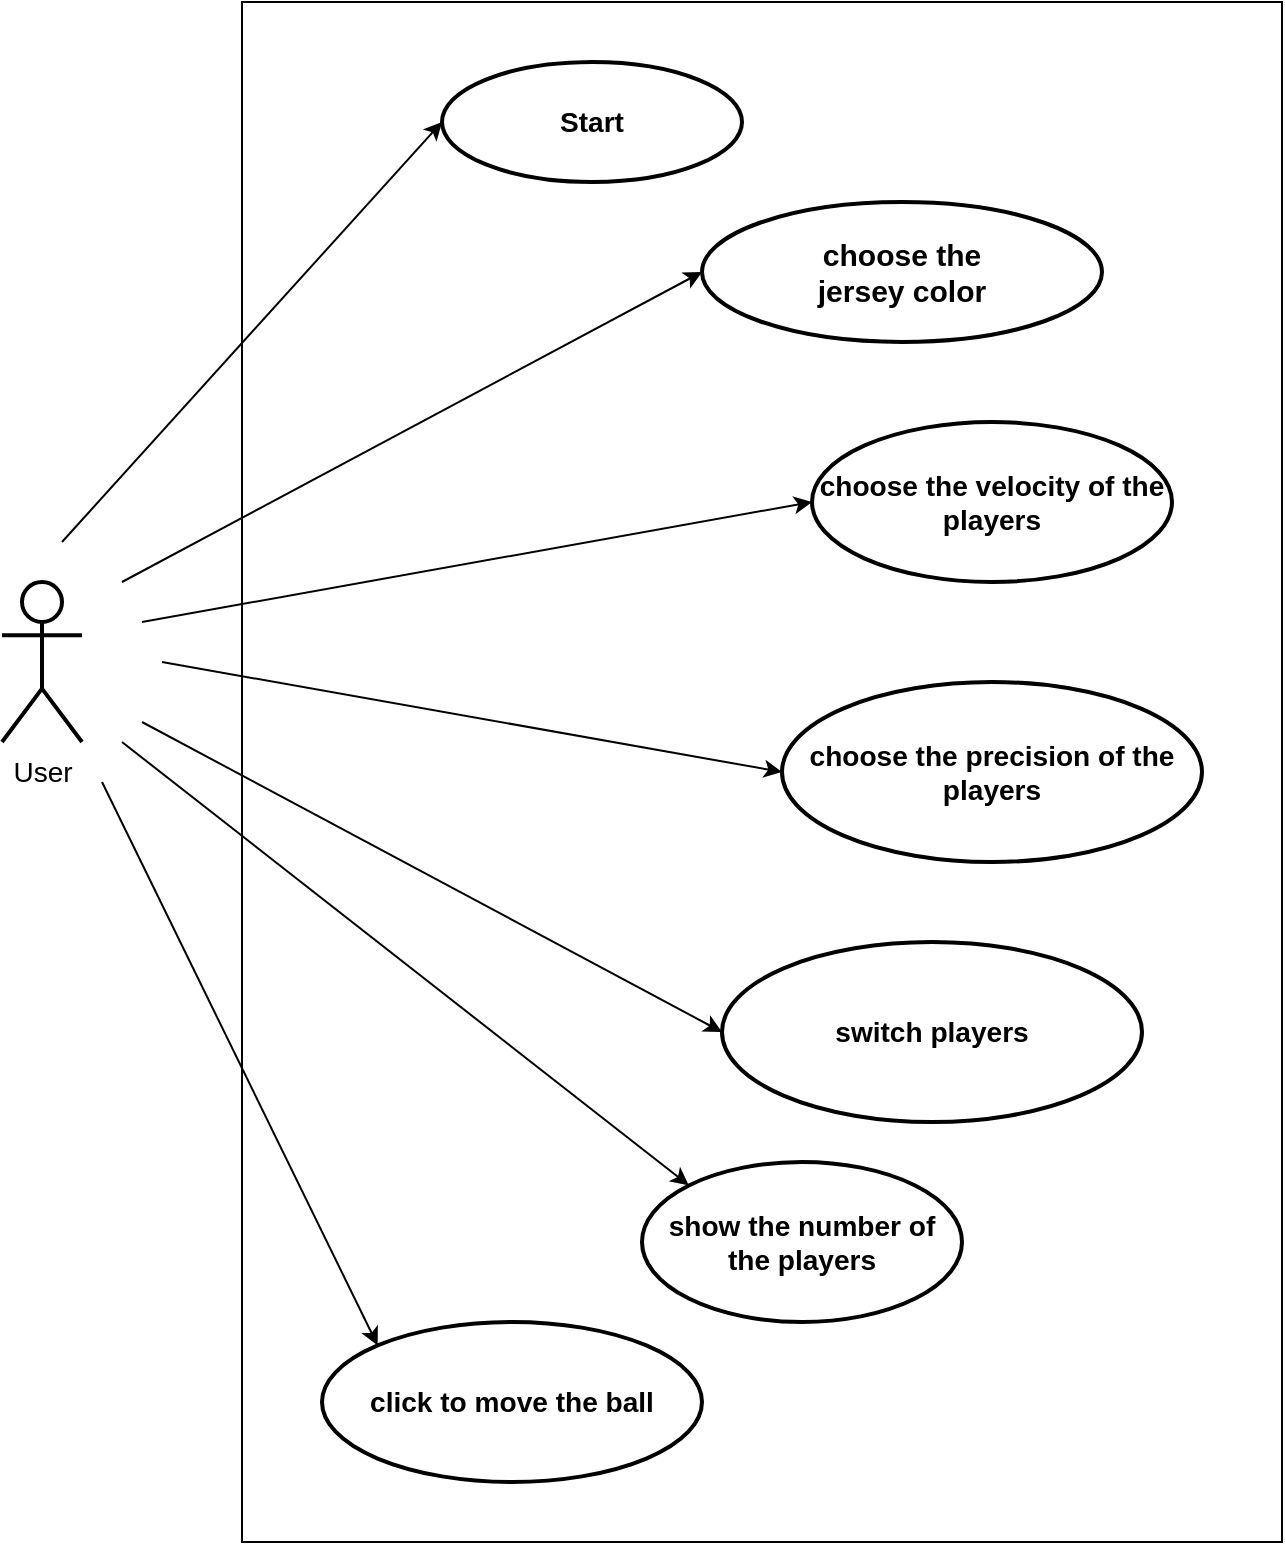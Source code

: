 <mxfile version="14.6.13" type="device"><diagram id="rlzyDCBGB9VtKu5xZg7x" name="Seite-1"><mxGraphModel dx="1110" dy="655" grid="1" gridSize="10" guides="1" tooltips="1" connect="1" arrows="1" fold="1" page="1" pageScale="1" pageWidth="2336" pageHeight="1654" math="0" shadow="0"><root><mxCell id="0"/><mxCell id="1" parent="0"/><mxCell id="sS-lSgFz4WIOiACOA7tC-1" value="" style="whiteSpace=wrap;html=1;" parent="1" vertex="1"><mxGeometry x="160" y="40" width="520" height="770" as="geometry"/></mxCell><mxCell id="sS-lSgFz4WIOiACOA7tC-3" value="&lt;font style=&quot;font-size: 14px&quot;&gt;User&lt;/font&gt;" style="shape=umlActor;verticalLabelPosition=bottom;verticalAlign=top;html=1;outlineConnect=0;strokeWidth=2;" parent="1" vertex="1"><mxGeometry x="40" y="330" width="40" height="80" as="geometry"/></mxCell><mxCell id="sS-lSgFz4WIOiACOA7tC-5" value="&lt;h3&gt;&lt;b&gt;Start&lt;/b&gt;&lt;/h3&gt;" style="ellipse;whiteSpace=wrap;html=1;strokeWidth=2;fillColor=#ffffff;" parent="1" vertex="1"><mxGeometry x="260" y="70" width="150" height="60" as="geometry"/></mxCell><mxCell id="sS-lSgFz4WIOiACOA7tC-13" value="" style="endArrow=classic;html=1;entryX=0;entryY=0.5;entryDx=0;entryDy=0;" parent="1" target="sS-lSgFz4WIOiACOA7tC-5" edge="1"><mxGeometry width="50" height="50" relative="1" as="geometry"><mxPoint x="70" y="310" as="sourcePoint"/><mxPoint x="190" y="240" as="targetPoint"/></mxGeometry></mxCell><mxCell id="sS-lSgFz4WIOiACOA7tC-19" value="" style="endArrow=classic;html=1;entryX=0;entryY=0.5;entryDx=0;entryDy=0;" parent="1" target="sS-lSgFz4WIOiACOA7tC-7" edge="1"><mxGeometry width="50" height="50" relative="1" as="geometry"><mxPoint x="100" y="330" as="sourcePoint"/><mxPoint x="270" y="380" as="targetPoint"/></mxGeometry></mxCell><mxCell id="SS7LGZ_WolHzVRkIxhiE-2" value="&lt;h3&gt;choose the velocity of the players&lt;/h3&gt;" style="ellipse;whiteSpace=wrap;html=1;strokeWidth=2;" parent="1" vertex="1"><mxGeometry x="445" y="250" width="180" height="80" as="geometry"/></mxCell><mxCell id="SS7LGZ_WolHzVRkIxhiE-5" value="" style="endArrow=classic;html=1;entryX=0;entryY=0.5;entryDx=0;entryDy=0;" parent="1" target="SS7LGZ_WolHzVRkIxhiE-2" edge="1"><mxGeometry width="50" height="50" relative="1" as="geometry"><mxPoint x="110" y="350" as="sourcePoint"/><mxPoint x="550" y="370" as="targetPoint"/></mxGeometry></mxCell><mxCell id="SS7LGZ_WolHzVRkIxhiE-6" value="&lt;h3&gt;choose the precision of the players&lt;/h3&gt;" style="ellipse;whiteSpace=wrap;html=1;strokeWidth=2;" parent="1" vertex="1"><mxGeometry x="430" y="380" width="210" height="90" as="geometry"/></mxCell><mxCell id="SS7LGZ_WolHzVRkIxhiE-8" value="&lt;h3&gt;switch players&lt;/h3&gt;" style="ellipse;whiteSpace=wrap;html=1;strokeWidth=2;" parent="1" vertex="1"><mxGeometry x="400" y="510" width="210" height="90" as="geometry"/></mxCell><mxCell id="SS7LGZ_WolHzVRkIxhiE-19" value="coo" style="group" parent="1" vertex="1" connectable="0"><mxGeometry x="390" y="140" width="200" height="70" as="geometry"/></mxCell><mxCell id="sS-lSgFz4WIOiACOA7tC-7" value="" style="ellipse;whiteSpace=wrap;html=1;strokeWidth=2;fillColor=#ffffff;" parent="SS7LGZ_WolHzVRkIxhiE-19" vertex="1"><mxGeometry width="200" height="70" as="geometry"/></mxCell><mxCell id="sS-lSgFz4WIOiACOA7tC-8" value="&lt;span style=&quot;font-size: 15px&quot;&gt;&lt;b&gt;choose the jersey color&lt;/b&gt;&lt;/span&gt;" style="text;html=1;strokeColor=none;fillColor=none;align=center;verticalAlign=middle;whiteSpace=wrap;rounded=0;" parent="SS7LGZ_WolHzVRkIxhiE-19" vertex="1"><mxGeometry x="50" y="12.5" width="100" height="45" as="geometry"/></mxCell><mxCell id="SS7LGZ_WolHzVRkIxhiE-20" value="" style="endArrow=classic;html=1;entryX=0;entryY=0.5;entryDx=0;entryDy=0;" parent="1" target="SS7LGZ_WolHzVRkIxhiE-6" edge="1"><mxGeometry width="50" height="50" relative="1" as="geometry"><mxPoint x="120" y="370" as="sourcePoint"/><mxPoint x="550" y="490" as="targetPoint"/></mxGeometry></mxCell><mxCell id="SS7LGZ_WolHzVRkIxhiE-22" value="" style="endArrow=classic;html=1;entryX=0;entryY=0.5;entryDx=0;entryDy=0;" parent="1" target="SS7LGZ_WolHzVRkIxhiE-8" edge="1"><mxGeometry width="50" height="50" relative="1" as="geometry"><mxPoint x="110" y="400" as="sourcePoint"/><mxPoint x="550" y="490" as="targetPoint"/></mxGeometry></mxCell><mxCell id="SS7LGZ_WolHzVRkIxhiE-23" value="&lt;h3&gt;show the number of the players&lt;/h3&gt;" style="ellipse;whiteSpace=wrap;html=1;strokeWidth=2;" parent="1" vertex="1"><mxGeometry x="360" y="620" width="160" height="80" as="geometry"/></mxCell><mxCell id="SS7LGZ_WolHzVRkIxhiE-25" value="&lt;h3&gt;click to move the ball&lt;/h3&gt;" style="ellipse;whiteSpace=wrap;html=1;strokeWidth=2;" parent="1" vertex="1"><mxGeometry x="200" y="700" width="190" height="80" as="geometry"/></mxCell><mxCell id="SS7LGZ_WolHzVRkIxhiE-26" value="" style="endArrow=classic;html=1;entryX=0;entryY=0;entryDx=0;entryDy=0;" parent="1" target="SS7LGZ_WolHzVRkIxhiE-23" edge="1"><mxGeometry width="50" height="50" relative="1" as="geometry"><mxPoint x="100" y="410" as="sourcePoint"/><mxPoint x="550" y="620" as="targetPoint"/></mxGeometry></mxCell><mxCell id="SS7LGZ_WolHzVRkIxhiE-27" value="" style="endArrow=classic;html=1;entryX=0;entryY=0;entryDx=0;entryDy=0;" parent="1" target="SS7LGZ_WolHzVRkIxhiE-25" edge="1"><mxGeometry width="50" height="50" relative="1" as="geometry"><mxPoint x="90" y="430" as="sourcePoint"/><mxPoint x="550" y="620" as="targetPoint"/></mxGeometry></mxCell></root></mxGraphModel></diagram></mxfile>